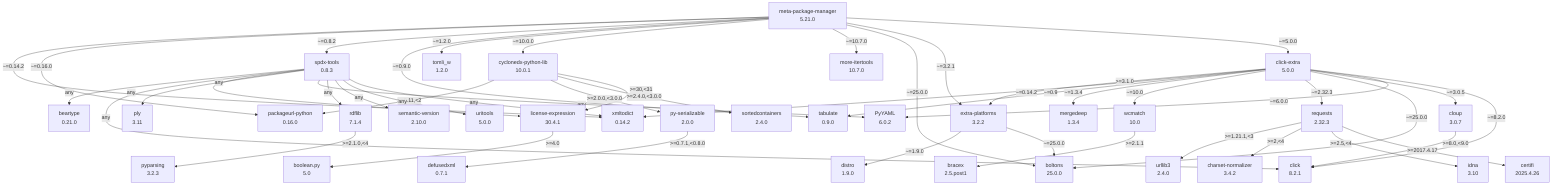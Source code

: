 flowchart TD
    classDef missing stroke-dasharray: 5
    beartype["beartype\n0.21.0"]
    boltons["boltons\n25.0.0"]
    boolean-py["boolean.py\n5.0"]
    bracex["bracex\n2.5.post1"]
    certifi["certifi\n2025.4.26"]
    charset-normalizer["charset-normalizer\n3.4.2"]
    click-extra["click-extra\n5.0.0"]
    click_0["click\n8.2.1"]
    cloup["cloup\n3.0.7"]
    cyclonedx-python-lib["cyclonedx-python-lib\n10.0.1"]
    defusedxml["defusedxml\n0.7.1"]
    distro["distro\n1.9.0"]
    extra-platforms["extra-platforms\n3.2.2"]
    idna["idna\n3.10"]
    license-expression["license-expression\n30.4.1"]
    mergedeep["mergedeep\n1.3.4"]
    meta-package-manager["meta-package-manager\n5.21.0"]
    more-itertools["more-itertools\n10.7.0"]
    packageurl-python["packageurl-python\n0.16.0"]
    ply["ply\n3.11"]
    py-serializable["py-serializable\n2.0.0"]
    pyparsing["pyparsing\n3.2.3"]
    pyyaml["PyYAML\n6.0.2"]
    rdflib["rdflib\n7.1.4"]
    requests["requests\n2.32.3"]
    semantic-version["semantic-version\n2.10.0"]
    sortedcontainers["sortedcontainers\n2.4.0"]
    spdx-tools["spdx-tools\n0.8.3"]
    tabulate["tabulate\n0.9.0"]
    tomli-w["tomli_w\n1.2.0"]
    uritools["uritools\n5.0.0"]
    urllib3["urllib3\n2.4.0"]
    wcmatch["wcmatch\n10.0"]
    xmltodict["xmltodict\n0.14.2"]
    click-extra -- ">=3.1.0" --> extra-platforms
    click-extra -- "~=0.14.2" --> xmltodict
    click-extra -- "~=0.9" --> tabulate
    click-extra -- "~=1.3.4" --> mergedeep
    click-extra -- "~=10.0" --> wcmatch
    click-extra -- "~=2.32.3" --> requests
    click-extra -- "~=25.0.0" --> boltons
    click-extra -- "~=3.0.5" --> cloup
    click-extra -- "~=6.0.0" --> pyyaml
    click-extra -- "~=8.2.0" --> click_0
    cloup -- ">=8.0,<9.0" --> click_0
    cyclonedx-python-lib -- ">=0.11,<2" --> packageurl-python
    cyclonedx-python-lib -- ">=2.0.0,<3.0.0" --> py-serializable
    cyclonedx-python-lib -- ">=2.4.0,<3.0.0" --> sortedcontainers
    cyclonedx-python-lib -- ">=30,<31" --> license-expression
    extra-platforms -- "~=1.9.0" --> distro
    extra-platforms -- "~=25.0.0" --> boltons
    license-expression -- ">=4.0" --> boolean-py
    meta-package-manager -- "~=0.14.2" --> xmltodict
    meta-package-manager -- "~=0.16.0" --> packageurl-python
    meta-package-manager -- "~=0.8.2" --> spdx-tools
    meta-package-manager -- "~=0.9.0" --> tabulate
    meta-package-manager -- "~=1.2.0" --> tomli-w
    meta-package-manager -- "~=10.0.0" --> cyclonedx-python-lib
    meta-package-manager -- "~=10.7.0" --> more-itertools
    meta-package-manager -- "~=25.0.0" --> boltons
    meta-package-manager -- "~=3.2.1" --> extra-platforms
    meta-package-manager -- "~=5.0.0" --> click-extra
    py-serializable -- ">=0.7.1,<0.8.0" --> defusedxml
    rdflib -- ">=2.1.0,<4" --> pyparsing
    requests -- ">=1.21.1,<3" --> urllib3
    requests -- ">=2,<4" --> charset-normalizer
    requests -- ">=2.5,<4" --> idna
    requests -- ">=2017.4.17" --> certifi
    spdx-tools -- "any" --> beartype
    spdx-tools -- "any" --> click_0
    spdx-tools -- "any" --> license-expression
    spdx-tools -- "any" --> ply
    spdx-tools -- "any" --> pyyaml
    spdx-tools -- "any" --> rdflib
    spdx-tools -- "any" --> semantic-version
    spdx-tools -- "any" --> uritools
    spdx-tools -- "any" --> xmltodict
    wcmatch -- ">=2.1.1" --> bracex